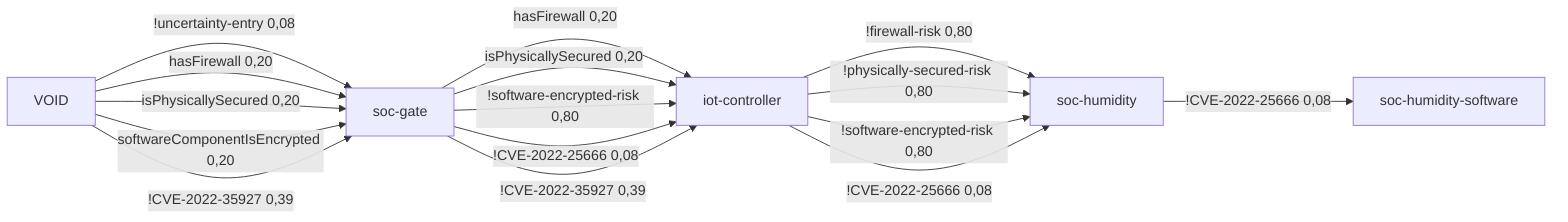 %% AttributeChange [4mcontiki-ng/contiki-ng[0m to [4m4.7[0m for node [4msoc-humidity[0m
%%  VOID -[0,71]->  soc-gate -[0,93]->  iot-controller -[0,99]->  soc-humidity -[0,08]-> soc-humidity-software 2,63 0,05
flowchart LR
	iot-controller[iot-controller]
	soc-humidity-software[soc-humidity-software]
	soc-gate[soc-gate]
	soc-humidity[soc-humidity]
	VOID[VOID]
	iot-controller -->|!firewall-risk 0,80| soc-humidity
	iot-controller -->|!physically-secured-risk 0,80| soc-humidity
	iot-controller -->|!software-encrypted-risk 0,80| soc-humidity
	iot-controller -->|!CVE-2022-25666 0,08| soc-humidity
	soc-gate -->|hasFirewall 0,20| iot-controller
	soc-gate -->|isPhysicallySecured 0,20| iot-controller
	soc-gate -->|!software-encrypted-risk 0,80| iot-controller
	soc-gate -->|!CVE-2022-25666 0,08| iot-controller
	soc-gate -->|!CVE-2022-35927 0,39| iot-controller
	soc-humidity -->|!CVE-2022-25666 0,08| soc-humidity-software
	VOID -->|!uncertainty-entry 0,08| soc-gate
	VOID -->|hasFirewall 0,20| soc-gate
	VOID -->|isPhysicallySecured 0,20| soc-gate
	VOID -->|softwareComponentIsEncrypted 0,20| soc-gate
	VOID -->|!CVE-2022-35927 0,39| soc-gate